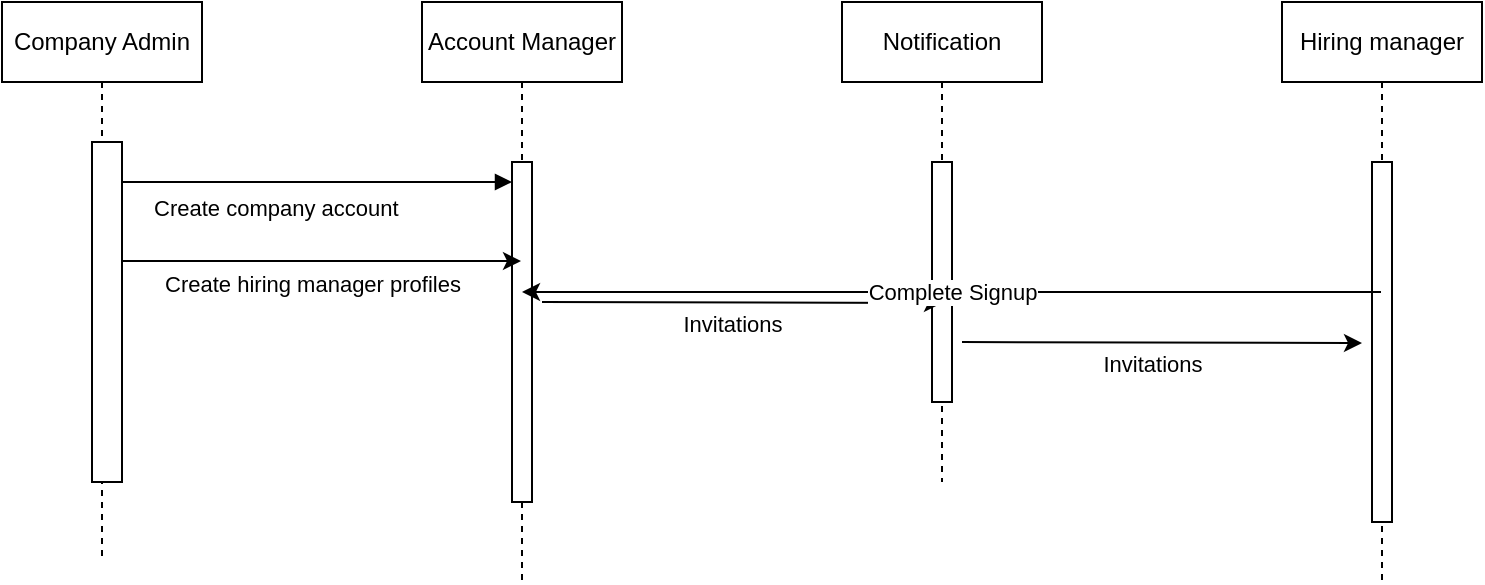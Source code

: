 <mxfile version="24.7.16">
  <diagram name="Page-1" id="2YBvvXClWsGukQMizWep">
    <mxGraphModel dx="1062" dy="619" grid="1" gridSize="10" guides="1" tooltips="1" connect="1" arrows="1" fold="1" page="1" pageScale="1" pageWidth="850" pageHeight="1100" background="#ffffff" math="0" shadow="0">
      <root>
        <mxCell id="0" />
        <mxCell id="1" parent="0" />
        <mxCell id="aM9ryv3xv72pqoxQDRHE-1" value="Company Admin" style="shape=umlLifeline;perimeter=lifelinePerimeter;whiteSpace=wrap;html=1;container=0;dropTarget=0;collapsible=0;recursiveResize=0;outlineConnect=0;portConstraint=eastwest;newEdgeStyle={&quot;edgeStyle&quot;:&quot;elbowEdgeStyle&quot;,&quot;elbow&quot;:&quot;vertical&quot;,&quot;curved&quot;:0,&quot;rounded&quot;:0};" parent="1" vertex="1">
          <mxGeometry x="30" y="120" width="100" height="280" as="geometry" />
        </mxCell>
        <mxCell id="aM9ryv3xv72pqoxQDRHE-2" value="" style="html=1;points=[];perimeter=orthogonalPerimeter;outlineConnect=0;targetShapes=umlLifeline;portConstraint=eastwest;newEdgeStyle={&quot;edgeStyle&quot;:&quot;elbowEdgeStyle&quot;,&quot;elbow&quot;:&quot;vertical&quot;,&quot;curved&quot;:0,&quot;rounded&quot;:0};" parent="aM9ryv3xv72pqoxQDRHE-1" vertex="1">
          <mxGeometry x="45" y="70" width="15" height="170" as="geometry" />
        </mxCell>
        <mxCell id="aM9ryv3xv72pqoxQDRHE-5" value="Account Manager" style="shape=umlLifeline;perimeter=lifelinePerimeter;whiteSpace=wrap;html=1;container=0;dropTarget=0;collapsible=0;recursiveResize=0;outlineConnect=0;portConstraint=eastwest;newEdgeStyle={&quot;edgeStyle&quot;:&quot;elbowEdgeStyle&quot;,&quot;elbow&quot;:&quot;vertical&quot;,&quot;curved&quot;:0,&quot;rounded&quot;:0};" parent="1" vertex="1">
          <mxGeometry x="240" y="120" width="100" height="290" as="geometry" />
        </mxCell>
        <mxCell id="aM9ryv3xv72pqoxQDRHE-6" value="" style="html=1;points=[];perimeter=orthogonalPerimeter;outlineConnect=0;targetShapes=umlLifeline;portConstraint=eastwest;newEdgeStyle={&quot;edgeStyle&quot;:&quot;elbowEdgeStyle&quot;,&quot;elbow&quot;:&quot;vertical&quot;,&quot;curved&quot;:0,&quot;rounded&quot;:0};" parent="aM9ryv3xv72pqoxQDRHE-5" vertex="1">
          <mxGeometry x="45" y="80" width="10" height="170" as="geometry" />
        </mxCell>
        <mxCell id="esuSEMGTplwkqz9OYXq6-5" value="Notification" style="shape=umlLifeline;perimeter=lifelinePerimeter;whiteSpace=wrap;html=1;container=0;dropTarget=0;collapsible=0;recursiveResize=0;outlineConnect=0;portConstraint=eastwest;newEdgeStyle={&quot;edgeStyle&quot;:&quot;elbowEdgeStyle&quot;,&quot;elbow&quot;:&quot;vertical&quot;,&quot;curved&quot;:0,&quot;rounded&quot;:0};" parent="1" vertex="1">
          <mxGeometry x="450" y="120" width="100" height="240" as="geometry" />
        </mxCell>
        <mxCell id="esuSEMGTplwkqz9OYXq6-6" value="" style="html=1;points=[];perimeter=orthogonalPerimeter;outlineConnect=0;targetShapes=umlLifeline;portConstraint=eastwest;newEdgeStyle={&quot;edgeStyle&quot;:&quot;elbowEdgeStyle&quot;,&quot;elbow&quot;:&quot;vertical&quot;,&quot;curved&quot;:0,&quot;rounded&quot;:0};" parent="esuSEMGTplwkqz9OYXq6-5" vertex="1">
          <mxGeometry x="45" y="80" width="10" height="120" as="geometry" />
        </mxCell>
        <mxCell id="esuSEMGTplwkqz9OYXq6-24" value="Create company account" style="endArrow=block;endFill=1;html=1;edgeStyle=orthogonalEdgeStyle;align=left;verticalAlign=top;rounded=0;" parent="1" target="aM9ryv3xv72pqoxQDRHE-6" edge="1">
          <mxGeometry x="-0.862" relative="1" as="geometry">
            <mxPoint x="90" y="210" as="sourcePoint" />
            <mxPoint x="480" y="240" as="targetPoint" />
            <Array as="points">
              <mxPoint x="210" y="210" />
              <mxPoint x="210" y="210" />
            </Array>
            <mxPoint as="offset" />
          </mxGeometry>
        </mxCell>
        <mxCell id="esuSEMGTplwkqz9OYXq6-40" value="Hiring manager" style="shape=umlLifeline;perimeter=lifelinePerimeter;whiteSpace=wrap;html=1;container=0;dropTarget=0;collapsible=0;recursiveResize=0;outlineConnect=0;portConstraint=eastwest;newEdgeStyle={&quot;edgeStyle&quot;:&quot;elbowEdgeStyle&quot;,&quot;elbow&quot;:&quot;vertical&quot;,&quot;curved&quot;:0,&quot;rounded&quot;:0};" parent="1" vertex="1">
          <mxGeometry x="670" y="120" width="100" height="290" as="geometry" />
        </mxCell>
        <mxCell id="esuSEMGTplwkqz9OYXq6-41" value="" style="html=1;points=[];perimeter=orthogonalPerimeter;outlineConnect=0;targetShapes=umlLifeline;portConstraint=eastwest;newEdgeStyle={&quot;edgeStyle&quot;:&quot;elbowEdgeStyle&quot;,&quot;elbow&quot;:&quot;vertical&quot;,&quot;curved&quot;:0,&quot;rounded&quot;:0};" parent="esuSEMGTplwkqz9OYXq6-40" vertex="1">
          <mxGeometry x="45" y="80" width="10" height="180" as="geometry" />
        </mxCell>
        <mxCell id="QA5981kljynSRhdAZAZ4-1" value="" style="endArrow=classic;html=1;rounded=0;" edge="1" parent="1" target="aM9ryv3xv72pqoxQDRHE-5">
          <mxGeometry relative="1" as="geometry">
            <mxPoint x="90" y="249.5" as="sourcePoint" />
            <mxPoint x="190" y="249.5" as="targetPoint" />
          </mxGeometry>
        </mxCell>
        <mxCell id="QA5981kljynSRhdAZAZ4-2" value="Create hiring manager profiles" style="edgeLabel;resizable=0;html=1;;align=center;verticalAlign=middle;" connectable="0" vertex="1" parent="QA5981kljynSRhdAZAZ4-1">
          <mxGeometry relative="1" as="geometry">
            <mxPoint x="-5" y="11" as="offset" />
          </mxGeometry>
        </mxCell>
        <mxCell id="QA5981kljynSRhdAZAZ4-3" value="" style="endArrow=classic;html=1;rounded=0;" edge="1" parent="1">
          <mxGeometry relative="1" as="geometry">
            <mxPoint x="300" y="270" as="sourcePoint" />
            <mxPoint x="500" y="270.5" as="targetPoint" />
          </mxGeometry>
        </mxCell>
        <mxCell id="QA5981kljynSRhdAZAZ4-4" value="Invitations" style="edgeLabel;resizable=0;html=1;;align=center;verticalAlign=middle;" connectable="0" vertex="1" parent="QA5981kljynSRhdAZAZ4-3">
          <mxGeometry relative="1" as="geometry">
            <mxPoint x="-5" y="11" as="offset" />
          </mxGeometry>
        </mxCell>
        <mxCell id="QA5981kljynSRhdAZAZ4-6" value="" style="endArrow=classic;html=1;rounded=0;" edge="1" parent="1">
          <mxGeometry relative="1" as="geometry">
            <mxPoint x="510" y="290" as="sourcePoint" />
            <mxPoint x="710" y="290.5" as="targetPoint" />
          </mxGeometry>
        </mxCell>
        <mxCell id="QA5981kljynSRhdAZAZ4-7" value="Invitations" style="edgeLabel;resizable=0;html=1;;align=center;verticalAlign=middle;" connectable="0" vertex="1" parent="QA5981kljynSRhdAZAZ4-6">
          <mxGeometry relative="1" as="geometry">
            <mxPoint x="-5" y="11" as="offset" />
          </mxGeometry>
        </mxCell>
        <mxCell id="QA5981kljynSRhdAZAZ4-8" value="" style="endArrow=classic;html=1;rounded=0;" edge="1" parent="1" source="esuSEMGTplwkqz9OYXq6-40" target="aM9ryv3xv72pqoxQDRHE-5">
          <mxGeometry relative="1" as="geometry">
            <mxPoint x="370" y="320" as="sourcePoint" />
            <mxPoint x="470" y="320" as="targetPoint" />
          </mxGeometry>
        </mxCell>
        <mxCell id="QA5981kljynSRhdAZAZ4-9" value="Complete Signup" style="edgeLabel;resizable=0;html=1;;align=center;verticalAlign=middle;" connectable="0" vertex="1" parent="QA5981kljynSRhdAZAZ4-8">
          <mxGeometry relative="1" as="geometry" />
        </mxCell>
      </root>
    </mxGraphModel>
  </diagram>
</mxfile>
